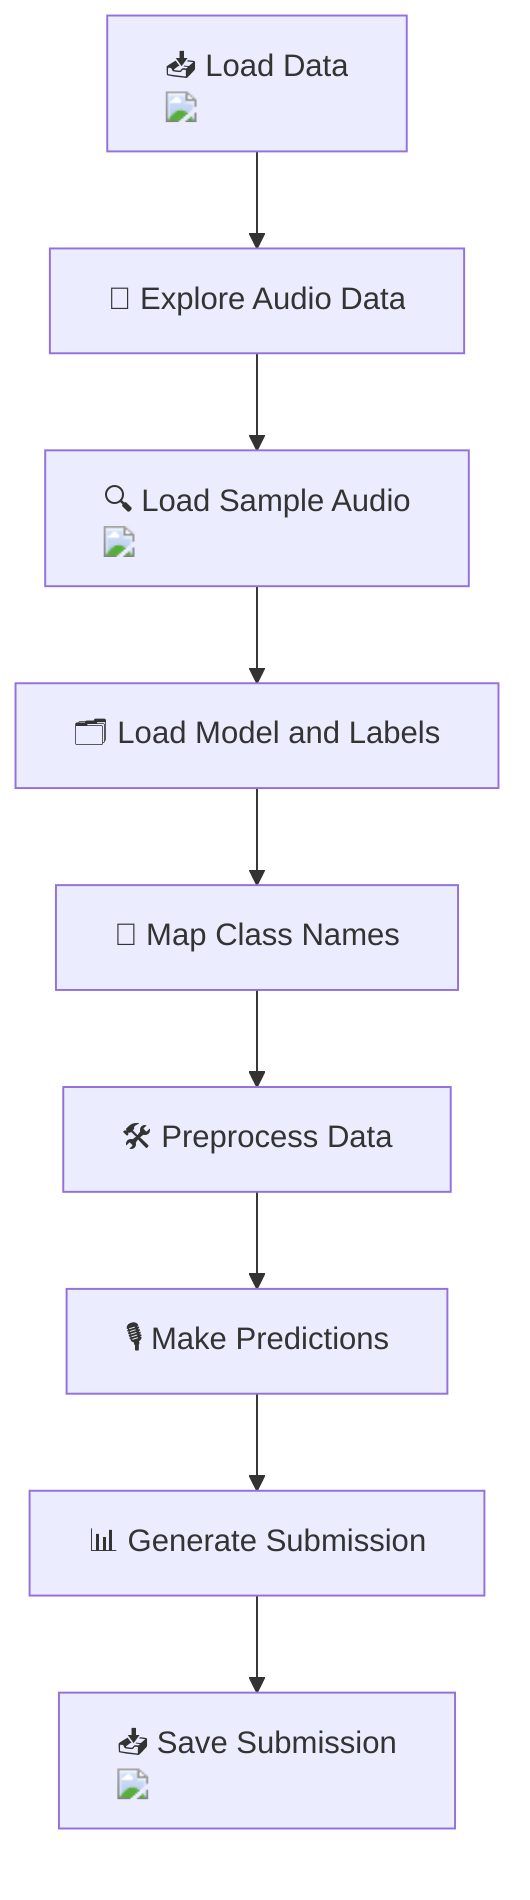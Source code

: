 flowchart TD
    A["📥 Load Data<br/><img src='icons/file.svg' />"] --> B["🎵 Explore Audio Data"]
    B --> C["🔍 Load Sample Audio<br/><img src='icons/image.svg' />"]
    C --> D["🗂️ Load Model and Labels"]
    D --> E["📝 Map Class Names"]
    E --> F["🛠️ Preprocess Data"]
    F --> G["🎙️ Make Predictions"]
    G --> H["📊 Generate Submission"]
    H --> I["📥 Save Submission<br/><img src='icons/file.svg' />"]